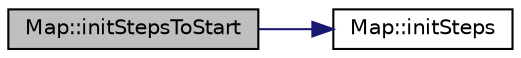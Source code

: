 digraph "Map::initStepsToStart"
{
 // LATEX_PDF_SIZE
  edge [fontname="Helvetica",fontsize="10",labelfontname="Helvetica",labelfontsize="10"];
  node [fontname="Helvetica",fontsize="10",shape=record];
  rankdir="LR";
  Node1 [label="Map::initStepsToStart",height=0.2,width=0.4,color="black", fillcolor="grey75", style="filled", fontcolor="black",tooltip=" "];
  Node1 -> Node2 [color="midnightblue",fontsize="10",style="solid",fontname="Helvetica"];
  Node2 [label="Map::initSteps",height=0.2,width=0.4,color="black", fillcolor="white", style="filled",URL="$classMap.html#a33a9bb43d595e426d72f2be14a5d433b",tooltip=" "];
}
